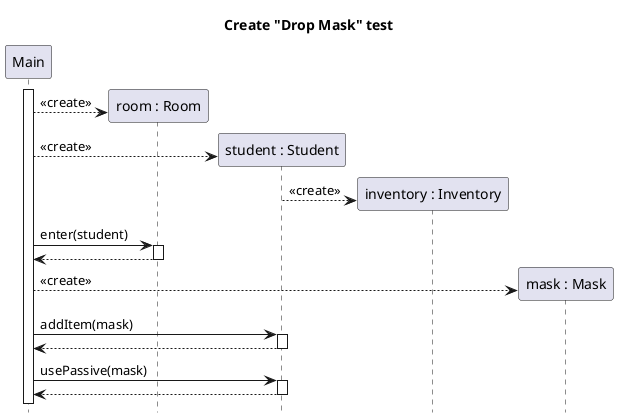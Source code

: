 @startuml student-drop-mask-create

title Create "Drop Mask" test 
hide footbox

participant "Main" as main
participant "room : Room" as room
participant "student : Student" as stu
participant "inventory : Inventory" as inv
participant "mask : Mask" as mask

main++
create room
main --> room : <<create>>
create stu
main --> stu  : <<create>>
create inv
stu --> inv : <<create>>
main -> room ++: enter(student)
return
create mask
main --> mask : <<create>>
main -> stu ++: addItem(mask)
return
main -> stu ++: usePassive(mask)
return


@enduml
